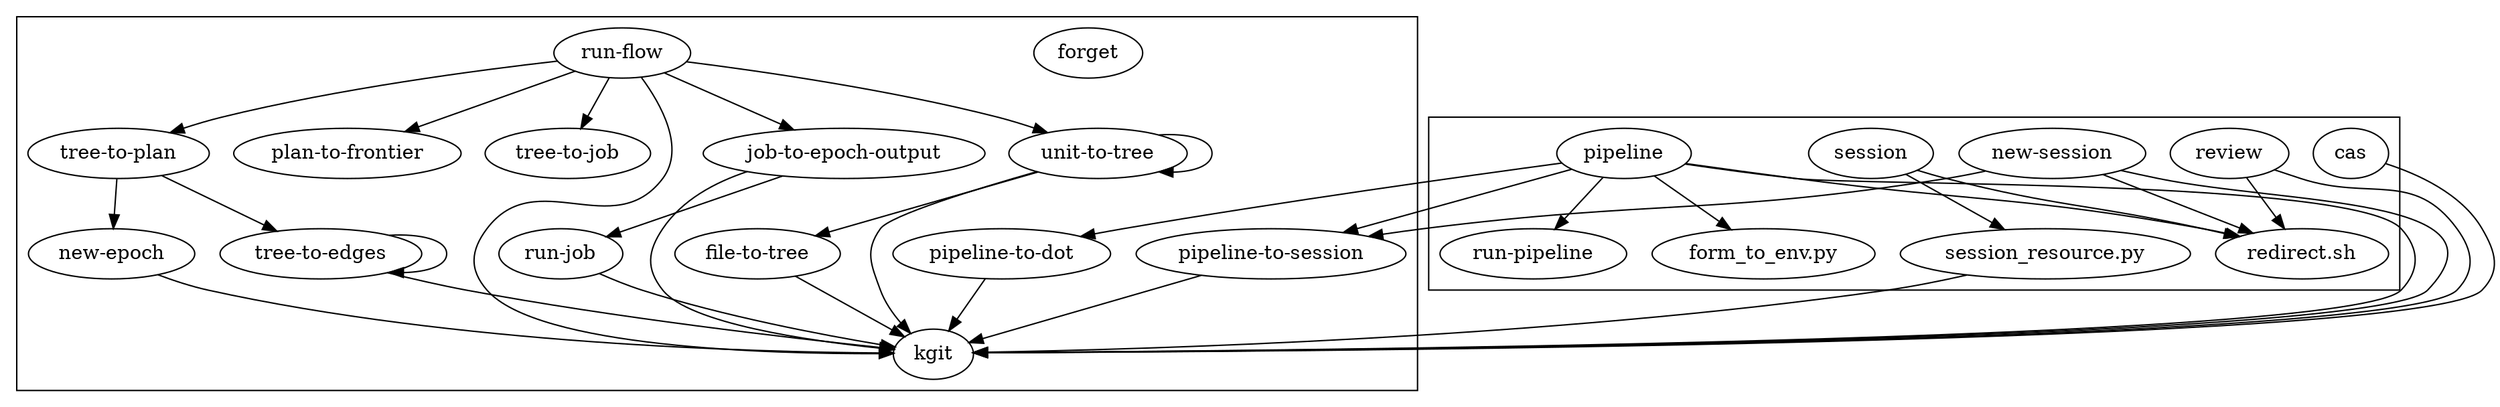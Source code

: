 // gvpr -c 'N[$.name=="kgit"]{delete(root, $)}' commands.dot | dot -Tx11

digraph G {
    subgraph cluster_root {
        forget;
        "pipeline-to-dot" -> kgit;
        "pipeline-to-session" -> kgit;
        "new-epoch" -> kgit;
        "file-to-tree" -> kgit;
        "run-job" -> kgit;
        "job-to-epoch-output" -> { kgit "run-job" };
        "unit-to-tree" -> { "unit-to-tree" "file-to-tree" kgit };
        "tree-to-edges" -> { kgit "tree-to-edges" };
        "tree-to-plan" -> { "tree-to-edges" "new-epoch" };
        "run-flow" -> { "unit-to-tree" kgit "tree-to-plan" "plan-to-frontier" "tree-to-job" "job-to-epoch-output" };
    }

    subgraph cluster_cgibin {
        cas -> kgit;
        "new-session" -> { kgit "pipeline-to-session" "redirect.sh" };
        pipeline -> { kgit "pipeline-to-session" "form_to_env.py" "run-pipeline" "redirect.sh" "pipeline-to-dot" };
        review -> { "redirect.sh" kgit };
        session -> { "redirect.sh" "session_resource.py" };
        "session_resource.py" -> kgit;
    }
}
